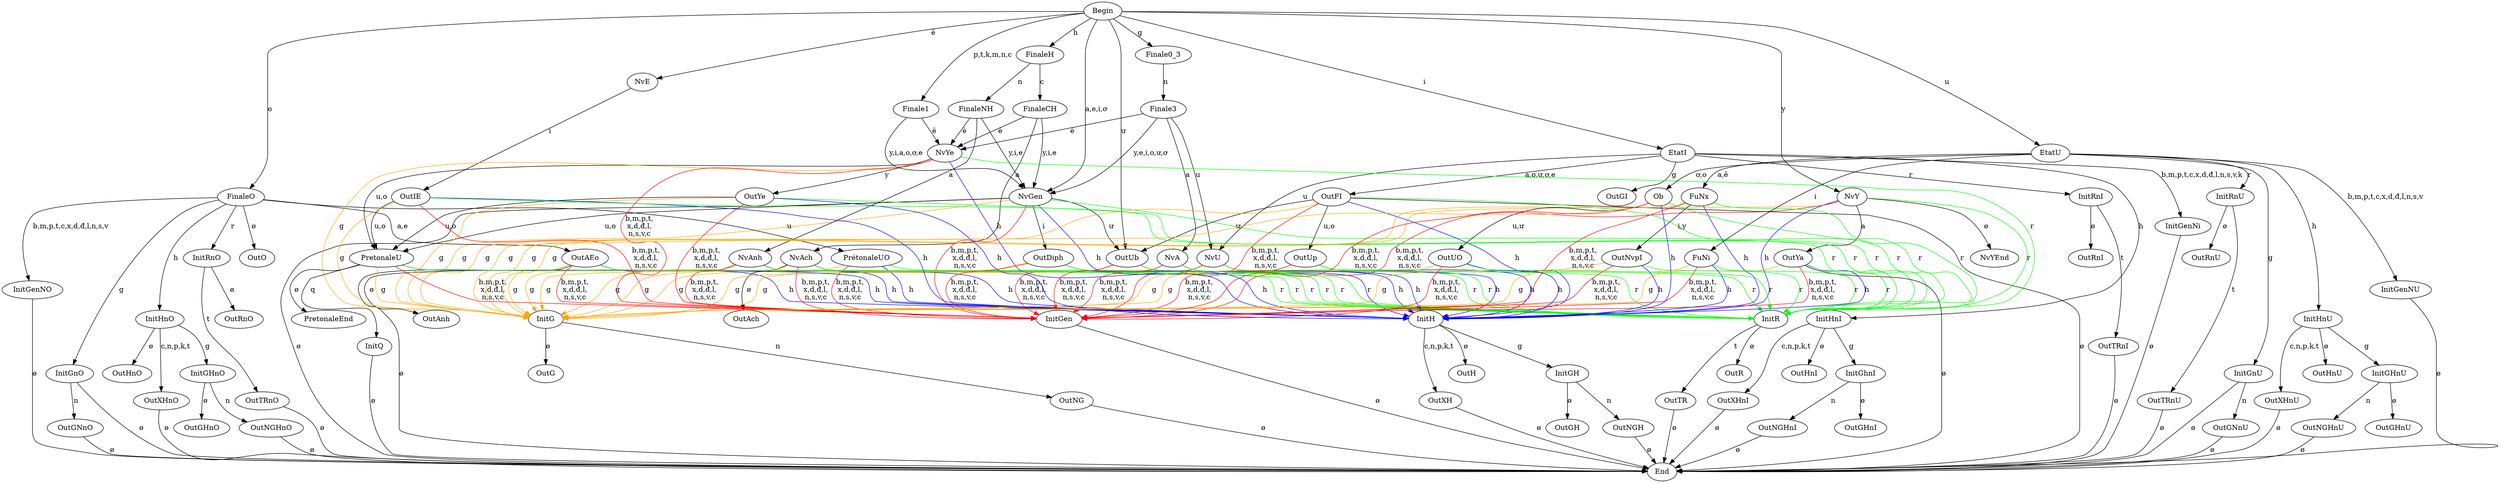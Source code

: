strict digraph {
	//splines=line;

	//subgraph cluster_Finale {
		//label="Finale";
		Begin -> Finale1[label="p,t,k,m,n,c"];
		Begin -> FinaleH[label="h"];
		Begin -> Finale0_3[label="g"];
		Begin -> NvGen[label="e,a"];
		Begin -> FinaleO[label="o"];
		Begin -> EtatI[label="i"];
		Begin -> NvGen[label="a,e,i,ơ"];
		Begin -> NvE[label="ê"];
		Begin -> NvY[label="y"];
		Begin -> OutUb[label="ư"];
		
		FinaleH -> FinaleNH[label="n"];
		FinaleH -> FinaleCH[label="c"];
		
		Finale0_3 -> Finale3[label="n"];
	
		FinaleO -> OutO[label="ø"];
		FinaleO -> OutAEo[label="a,e"];
		FinaleO -> PrétonaleUO[label="u"];	
		OutAEo -> End[label="ø"];
		
		EtatI -> OutFI[label="a,o,ư,ơ,e"];
		EtatI -> OutGI[label="g"];
		EtatI -> NvU[label="u"];
		// TODO EtatI -> InitGen2 etc...
		OutFI -> End[label="ø"];
		OutFI -> OutUb[label="ư"];
		OutFI -> OutUp[label="u,o"];
	//}
	
	FinaleCH -> NvAch[label="a"];
	FinaleNH -> NvAnh[label="a"];
	FinaleCH -> NvGen[label="y,i,e"];
	FinaleNH -> NvGen[label="y,i,e"];
	
	NvAch -> OutAch[label="ø"];
	NvAnh -> OutAnh[label="ø"];
	
	//subgraph cluster_NoyauVocalique {
		NvGen;
		NvAch;
		NvYe;
		NvA;
		
		NvGen -> End[label="ø"];
		//label="Noyau Vocalique";
		NvGen -> OutUb[label="ư"];
		NvGen -> OutDiph[label="i"];
		
		NvY -> NvYEnd[label="ø"];
		
		Finale1 -> NvGen[label="y,i,a,o,ơ,e"];
		Finale3 -> NvGen[label="y,e,i,o,ư,ơ"];
		
		Finale3 -> NvA[label="a"];
		
		Finale1 -> NvYe[label="ê"];
		FinaleCH -> NvYe[label="ê"];
		FinaleNH -> NvYe[label="ê"];
		Finale3 -> NvYe[label="ê"];
		Finale3 -> NvU[label="u"];
		
		NvYe -> OutYe[label="y"];
		
		NvE -> OutIE[label="i"];
		OutIE -> PretonaleU[label="u,o"];
		
		NvY -> OutYa[label="a"];
		OutYa -> End[label="ø"];
	//}
	
	//subgraph cluster_Pretonale {
	//	label="Pretonale";
		NvGen -> PretonaleU[label="u,o"];
		NvYe -> PretonaleU[label="u,o"];
		OutYe -> PretonaleU[label="u,o"];
	
		PretonaleU -> PretonaleEnd[label="ø"];
		PretonaleU -> InitQ[label="q"];
		InitQ -> End[label="ø"];
	//}
	
	{ OutIE NvGen OutYe NvYe PretonaleU NvAch NvA NvAnh OutYa OutAEo PrétonaleUO
	OutFI OutUb OutDiph OutUp NvU FuNx OutNvpI FuNi Ob OutUO NvY } -> InitH[label="h",color="blue"];
	
	{ OutIE NvGen OutYe NvYe PretonaleU NvAch NvA NvAnh OutYa OutAEo PrétonaleUO 
	OutFI OutUb OutDiph OutUp NvU FuNx OutNvpI FuNi Ob OutUO NvY }  -> InitG[label="g",color="orange"];
	
	{ OutIE NvGen OutYe NvYe PretonaleU NvAch NvA NvAnh OutYa OutAEo PrétonaleUO
	OutFI OutUb OutDiph OutUp NvU FuNx OutNvpI FuNi Ob OutUO NvY }  -> InitGen[label="b,m,p,t,\nx,d,đ,l,\nn,s,v,c",color="red"];
	
	{ OutIE NvGen OutYe NvYe PretonaleU NvAch NvA NvAnh OutYa OutAEo PrétonaleUO
	OutFI OutUb OutDiph OutUp NvU FuNx OutNvpI FuNi Ob OutUO NvY }  -> InitR[label="r",color="green"];
	
	//subgraph cluster_Initiale {
	//	label="Initiale";
		
		InitH -> OutXH[label="c,n,p,k,t"];
		InitH -> InitGH[label="g"];
		InitH -> OutH[label="ø"];
		InitGH -> OutNGH[label="n"];
		InitGH -> OutGH[label="ø"];
		OutNGH -> End[label="ø"];
		OutXH -> End[label="ø"];
		
		InitG -> OutNG[label="n"];
		OutNG -> End[label="ø"];
		InitG -> OutG[label="ø"];	
		
		InitGen -> End[label="ø"];
		
		InitR -> OutTR[label="t"];
		OutTR -> End[label="ø"];
		InitR -> OutR[label="ø"];
		
		
		EtatI -> InitHnI[label="h"];
		EtatI -> InitGenNi[label="b,m,p,t,c,x,d,đ,l,n,s,v,k"];
		EtatI -> InitRnI[label="r"];
		
		InitHnI -> OutHnI[label="ø"];
		InitHnI -> OutXHnI[label="c,n,p,k,t"];
		InitHnI -> InitGhnI[label="g"];
		InitGhnI -> OutNGHnI[label="n"];
		InitGhnI -> OutGHnI[label="ø"];
		
		InitRnI -> OutTRnI[label="t"];
		InitRnI -> OutRnI[label="ø"];
		
		OutXHnI -> End[label="ø"];
		OutNGHnI -> End[label="ø"];
		OutTRnI -> End[label="ø"];
		InitGenNi -> End[label="ø"];
	//}
	
	Begin -> EtatU[label="u"];
	EtatU -> FuNx[label="a,ê"];
	EtatU -> FuNi[label="i"];
	FuNx -> OutNvpI[label="i,y"];
	EtatU -> Ob[label="ơ,o"];
	Ob -> OutUO[label="u,ư"];
	
	FinaleO -> InitHnO[label="h"];
	FinaleO -> InitGenNO[label="b,m,p,t,c,x,d,đ,l,n,s,v"];
	FinaleO -> InitRnO[label="r"];
	FinaleO -> InitGnO[label="g"];
	
	InitHnO -> OutXHnO[label="c,n,p,k,t"];
	InitHnO -> InitGHnO[label="g"];
	InitHnO -> OutHnO[label="ø"];
	InitGHnO -> OutNGHnO[label="n"];
	InitGHnO -> OutGHnO[label="ø"];
	OutXHnO -> End[label="ø"];
	OutNGHnO -> End[label="ø"];
	InitGenNO -> End[label="ø"];
	InitRnO -> OutTRnO[label="t"];
	InitRnO -> OutRnO[label="ø"];
	OutTRnO -> End[label="ø"];
	
	InitGnO -> End[label="ø"];
	InitGnO -> OutGNnO[label="n"];
	OutGNnO -> End[label="ø"];
	
		
	EtatU -> InitHnU[label="h"];
	EtatU -> InitGenNU[label="b,m,p,t,c,x,d,đ,l,n,s,v"];
	EtatU -> InitRnU[label="r"];
	EtatU -> InitGnU[label="g"];
	
	InitHnU -> OutXHnU[label="c,n,p,k,t"];
	InitHnU -> InitGHnU[label="g"];
	InitHnU -> OutHnU[label="ø"];
	InitGHnU -> OutNGHnU[label="n"];
	InitGHnU -> OutGHnU[label="ø"];
	OutXHnU -> End[label="ø"];
	OutNGHnU -> End[label="ø"];
	InitGenNU -> End[label="ø"];
	InitRnU -> OutTRnU[label="t"];
	InitRnU -> OutRnU[label="ø"];
	OutTRnU -> End[label="ø"];
	
	InitGnU -> End[label="ø"];
	InitGnU -> OutGNnU[label="n"];
	OutGNnU -> End[label="ø"];
}